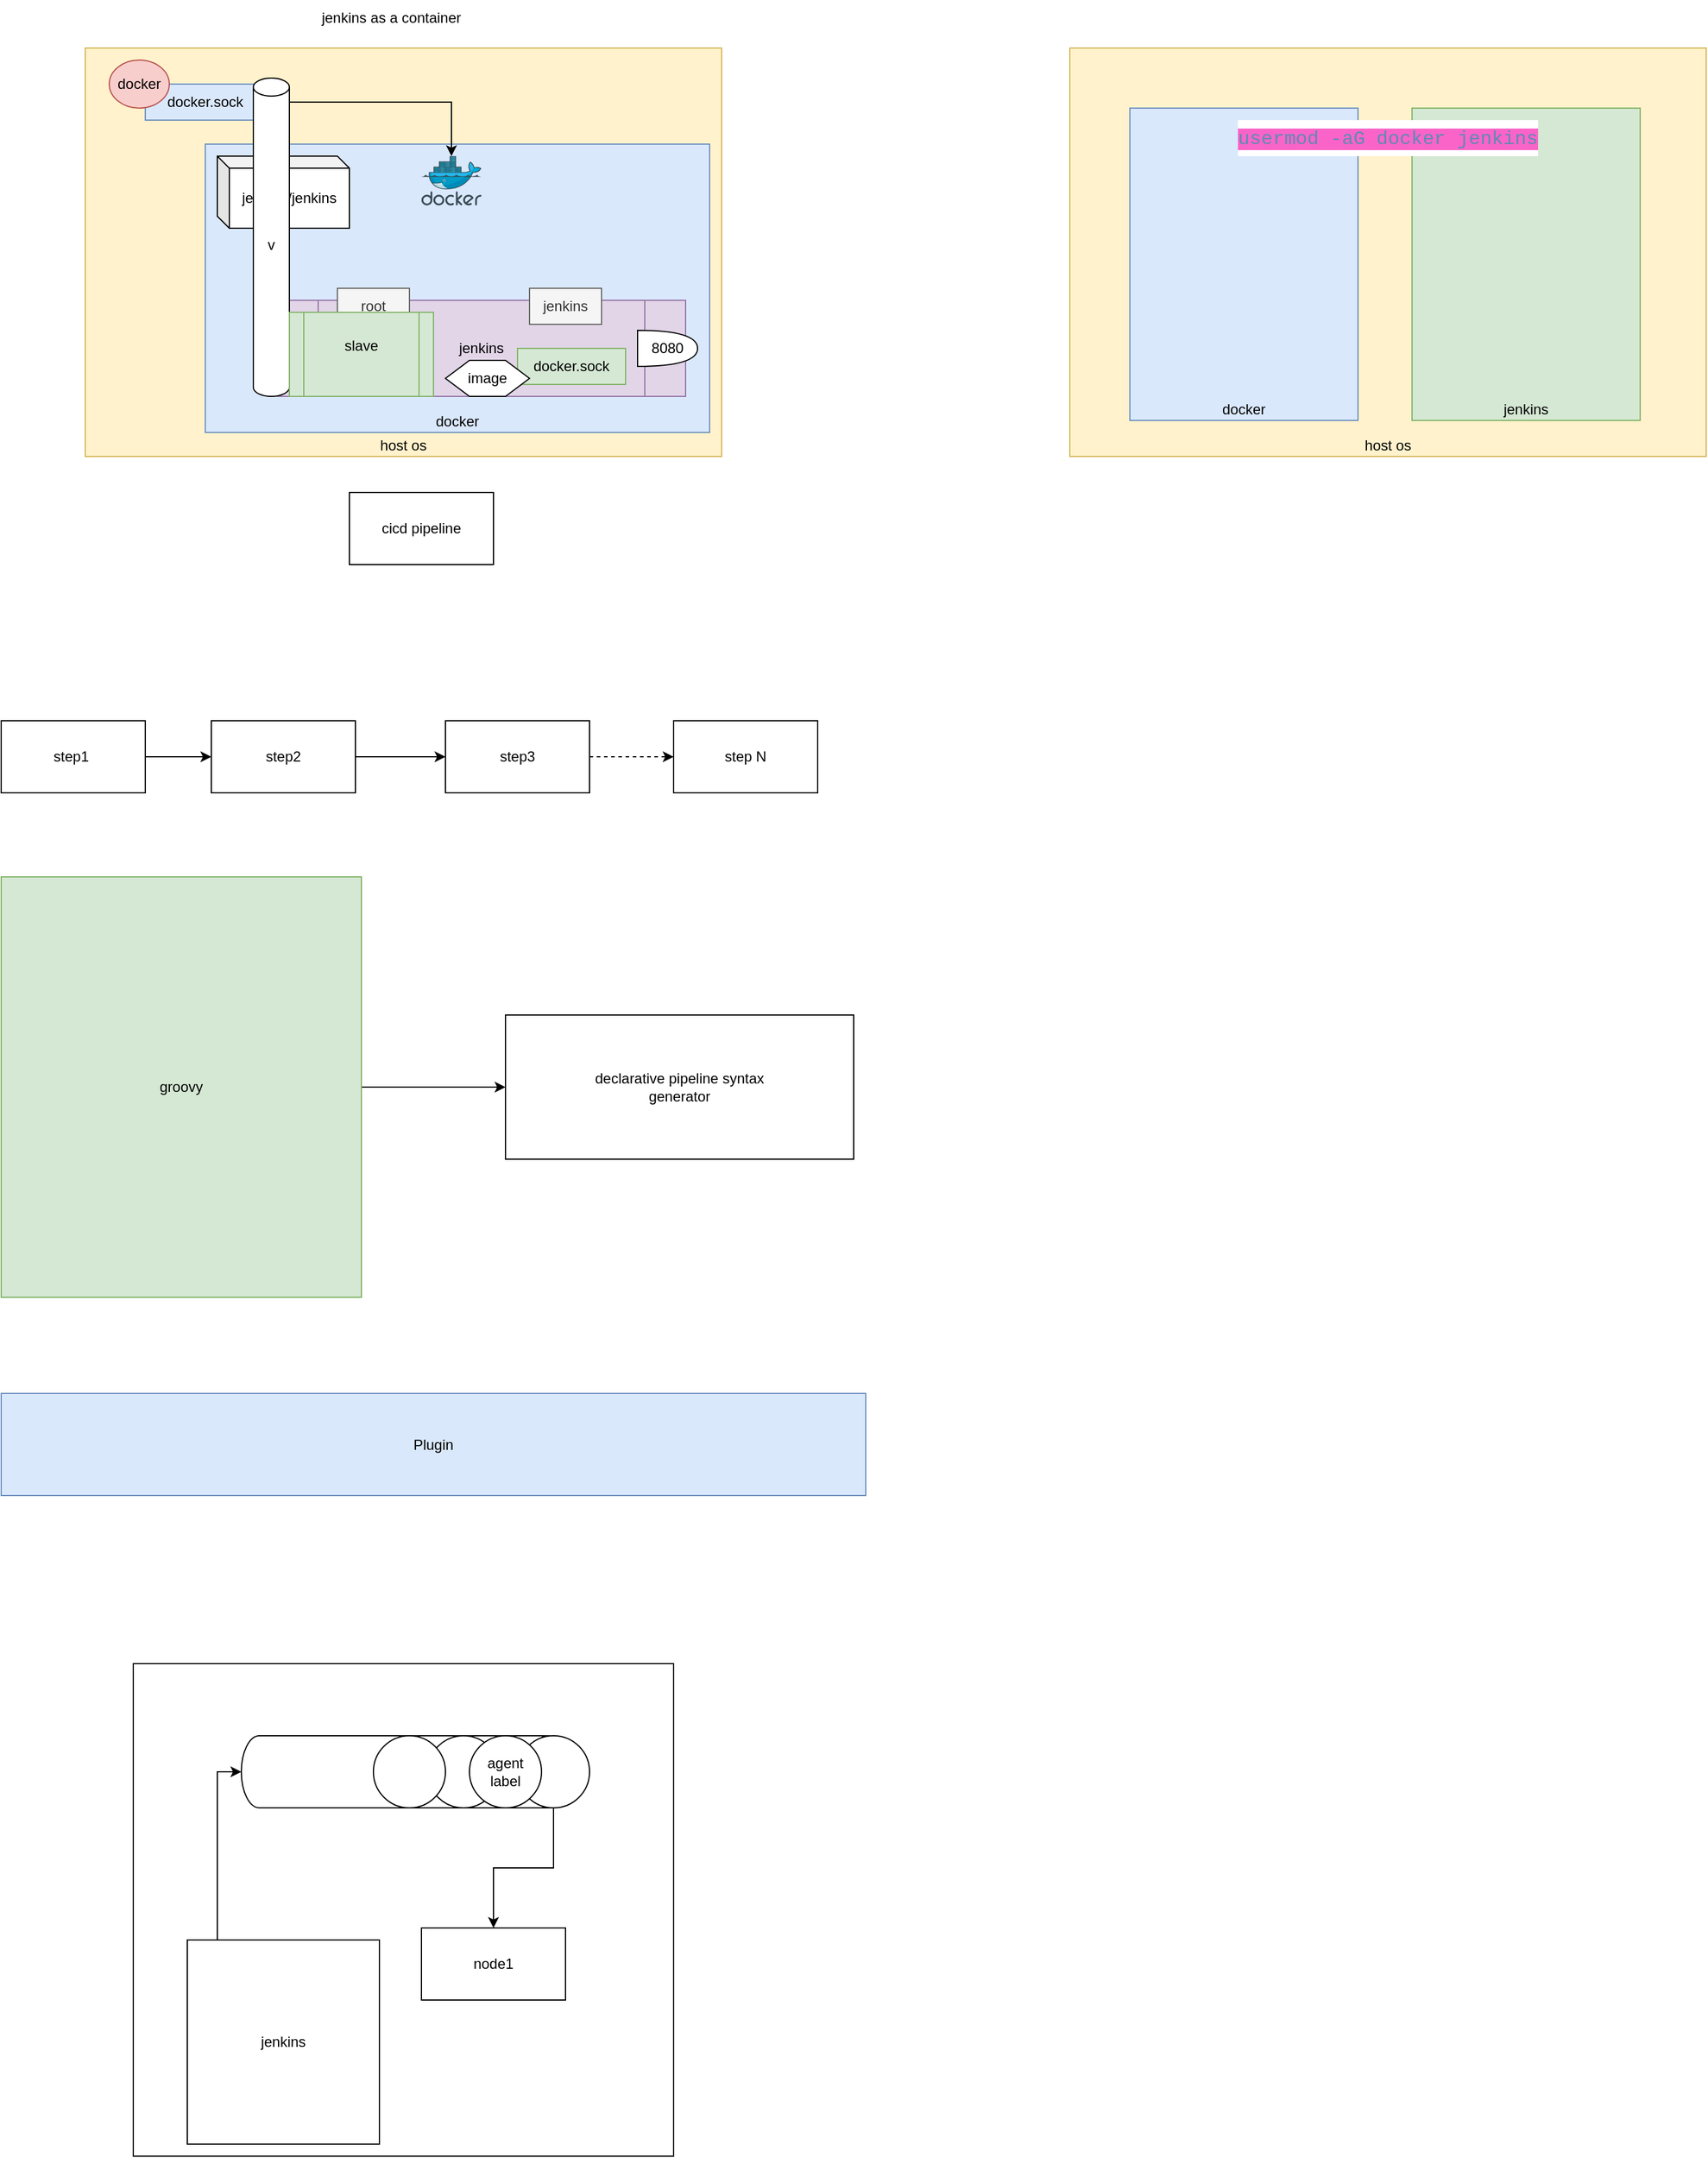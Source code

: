 <mxfile version="24.7.8">
  <diagram name="Page-1" id="oJiQngR6vG6DyTPEAVFM">
    <mxGraphModel dx="4380" dy="3080" grid="1" gridSize="10" guides="1" tooltips="1" connect="1" arrows="1" fold="1" page="1" pageScale="1" pageWidth="850" pageHeight="1100" math="0" shadow="0">
      <root>
        <mxCell id="0" />
        <mxCell id="1" parent="0" />
        <mxCell id="qYYF2DaZi9F1lneVyHWH-2" value="host os" style="rounded=0;whiteSpace=wrap;html=1;fillColor=#fff2cc;strokeColor=#d6b656;align=center;verticalAlign=bottom;" vertex="1" parent="1">
          <mxGeometry x="170" y="70" width="530" height="340" as="geometry" />
        </mxCell>
        <mxCell id="qYYF2DaZi9F1lneVyHWH-3" value="jenkins as a container" style="text;html=1;align=center;verticalAlign=middle;whiteSpace=wrap;rounded=0;" vertex="1" parent="1">
          <mxGeometry x="345" y="30" width="160" height="30" as="geometry" />
        </mxCell>
        <mxCell id="qYYF2DaZi9F1lneVyHWH-4" value="docker" style="rounded=0;whiteSpace=wrap;html=1;fillColor=#dae8fc;strokeColor=#6c8ebf;verticalAlign=bottom;" vertex="1" parent="1">
          <mxGeometry x="270" y="150" width="420" height="240" as="geometry" />
        </mxCell>
        <mxCell id="qYYF2DaZi9F1lneVyHWH-5" value="jenkine/jenkins" style="shape=cube;whiteSpace=wrap;html=1;boundedLbl=1;backgroundOutline=1;darkOpacity=0.05;darkOpacity2=0.1;size=10;" vertex="1" parent="1">
          <mxGeometry x="280" y="160" width="110" height="60" as="geometry" />
        </mxCell>
        <mxCell id="qYYF2DaZi9F1lneVyHWH-7" value="jenkins" style="shape=process;whiteSpace=wrap;html=1;backgroundOutline=1;fillColor=#e1d5e7;strokeColor=#9673a6;" vertex="1" parent="1">
          <mxGeometry x="330" y="280" width="340" height="80" as="geometry" />
        </mxCell>
        <mxCell id="qYYF2DaZi9F1lneVyHWH-8" value="8080" style="shape=or;whiteSpace=wrap;html=1;" vertex="1" parent="1">
          <mxGeometry x="630" y="305" width="50" height="30" as="geometry" />
        </mxCell>
        <mxCell id="qYYF2DaZi9F1lneVyHWH-9" value="" style="image;sketch=0;aspect=fixed;html=1;points=[];align=center;fontSize=12;image=img/lib/mscae/Docker.svg;" vertex="1" parent="1">
          <mxGeometry x="450" y="160" width="50" height="41" as="geometry" />
        </mxCell>
        <mxCell id="qYYF2DaZi9F1lneVyHWH-15" style="edgeStyle=orthogonalEdgeStyle;rounded=0;orthogonalLoop=1;jettySize=auto;html=1;" edge="1" parent="1" source="qYYF2DaZi9F1lneVyHWH-10" target="qYYF2DaZi9F1lneVyHWH-9">
          <mxGeometry relative="1" as="geometry" />
        </mxCell>
        <mxCell id="qYYF2DaZi9F1lneVyHWH-10" value="docker.sock" style="rounded=0;whiteSpace=wrap;html=1;fillColor=#dae8fc;strokeColor=#6c8ebf;" vertex="1" parent="1">
          <mxGeometry x="220" y="100" width="100" height="30" as="geometry" />
        </mxCell>
        <mxCell id="qYYF2DaZi9F1lneVyHWH-11" value="root" style="rounded=0;whiteSpace=wrap;html=1;fillColor=#f5f5f5;fontColor=#333333;strokeColor=#666666;" vertex="1" parent="1">
          <mxGeometry x="380" y="270" width="60" height="30" as="geometry" />
        </mxCell>
        <mxCell id="qYYF2DaZi9F1lneVyHWH-12" value="jenkins" style="rounded=0;whiteSpace=wrap;html=1;fillColor=#f5f5f5;fontColor=#333333;strokeColor=#666666;" vertex="1" parent="1">
          <mxGeometry x="540" y="270" width="60" height="30" as="geometry" />
        </mxCell>
        <mxCell id="qYYF2DaZi9F1lneVyHWH-13" value="docker" style="ellipse;whiteSpace=wrap;html=1;fillColor=#f8cecc;strokeColor=#b85450;" vertex="1" parent="1">
          <mxGeometry x="190" y="80" width="50" height="40" as="geometry" />
        </mxCell>
        <mxCell id="qYYF2DaZi9F1lneVyHWH-14" value="v" style="shape=cylinder3;whiteSpace=wrap;html=1;boundedLbl=1;backgroundOutline=1;size=7.483;" vertex="1" parent="1">
          <mxGeometry x="310" y="95" width="30" height="265" as="geometry" />
        </mxCell>
        <mxCell id="qYYF2DaZi9F1lneVyHWH-17" value="docker.sock" style="rounded=0;whiteSpace=wrap;html=1;fillColor=#d5e8d4;strokeColor=#82b366;" vertex="1" parent="1">
          <mxGeometry x="530" y="320" width="90" height="30" as="geometry" />
        </mxCell>
        <mxCell id="qYYF2DaZi9F1lneVyHWH-18" value="image" style="shape=hexagon;perimeter=hexagonPerimeter2;whiteSpace=wrap;html=1;fixedSize=1;" vertex="1" parent="1">
          <mxGeometry x="470" y="330" width="70" height="30" as="geometry" />
        </mxCell>
        <mxCell id="qYYF2DaZi9F1lneVyHWH-19" value="host os" style="rounded=0;whiteSpace=wrap;html=1;fillColor=#fff2cc;strokeColor=#d6b656;align=center;verticalAlign=bottom;" vertex="1" parent="1">
          <mxGeometry x="990" y="70" width="530" height="340" as="geometry" />
        </mxCell>
        <mxCell id="qYYF2DaZi9F1lneVyHWH-20" value="docker" style="rounded=0;whiteSpace=wrap;html=1;fillColor=#dae8fc;strokeColor=#6c8ebf;verticalAlign=bottom;" vertex="1" parent="1">
          <mxGeometry x="1040" y="120" width="190" height="260" as="geometry" />
        </mxCell>
        <mxCell id="qYYF2DaZi9F1lneVyHWH-21" value="jenkins" style="rounded=0;whiteSpace=wrap;html=1;fillColor=#d5e8d4;strokeColor=#82b366;verticalAlign=bottom;" vertex="1" parent="1">
          <mxGeometry x="1275" y="120" width="190" height="260" as="geometry" />
        </mxCell>
        <mxCell id="qYYF2DaZi9F1lneVyHWH-22" value="&lt;div style=&quot;color: rgb(197, 200, 198); font-family: Menlo, Monaco, &amp;quot;Courier New&amp;quot;, monospace; font-size: 16px; line-height: 24px; white-space: pre;&quot;&gt;&lt;span style=&quot;background-color: rgb(250, 100, 200);&quot;&gt;&lt;span style=&quot;color: rgb(96, 137, 180);&quot;&gt;usermod&lt;/span&gt; &lt;span style=&quot;color: rgb(96, 137, 180);&quot;&gt;-aG&lt;/span&gt; &lt;span style=&quot;color: rgb(96, 137, 180);&quot;&gt;docker&lt;/span&gt; &lt;span style=&quot;color: rgb(96, 137, 180);&quot;&gt;jenkins&lt;/span&gt;&lt;/span&gt;&lt;/div&gt;" style="rounded=0;whiteSpace=wrap;html=1;strokeColor=none;fillColor=default;" vertex="1" parent="1">
          <mxGeometry x="1130" y="130" width="250" height="30" as="geometry" />
        </mxCell>
        <mxCell id="qYYF2DaZi9F1lneVyHWH-23" value="cicd pipeline" style="rounded=0;whiteSpace=wrap;html=1;" vertex="1" parent="1">
          <mxGeometry x="390" y="440" width="120" height="60" as="geometry" />
        </mxCell>
        <mxCell id="qYYF2DaZi9F1lneVyHWH-27" value="" style="edgeStyle=orthogonalEdgeStyle;rounded=0;orthogonalLoop=1;jettySize=auto;html=1;" edge="1" parent="1" source="qYYF2DaZi9F1lneVyHWH-24" target="qYYF2DaZi9F1lneVyHWH-25">
          <mxGeometry relative="1" as="geometry" />
        </mxCell>
        <mxCell id="qYYF2DaZi9F1lneVyHWH-24" value="step1&amp;nbsp;" style="rounded=0;whiteSpace=wrap;html=1;" vertex="1" parent="1">
          <mxGeometry x="100" y="630" width="120" height="60" as="geometry" />
        </mxCell>
        <mxCell id="qYYF2DaZi9F1lneVyHWH-28" value="" style="edgeStyle=orthogonalEdgeStyle;rounded=0;orthogonalLoop=1;jettySize=auto;html=1;" edge="1" parent="1" source="qYYF2DaZi9F1lneVyHWH-25" target="qYYF2DaZi9F1lneVyHWH-26">
          <mxGeometry relative="1" as="geometry" />
        </mxCell>
        <mxCell id="qYYF2DaZi9F1lneVyHWH-25" value="step2" style="rounded=0;whiteSpace=wrap;html=1;" vertex="1" parent="1">
          <mxGeometry x="275" y="630" width="120" height="60" as="geometry" />
        </mxCell>
        <mxCell id="qYYF2DaZi9F1lneVyHWH-30" value="" style="edgeStyle=orthogonalEdgeStyle;rounded=0;orthogonalLoop=1;jettySize=auto;html=1;dashed=1;" edge="1" parent="1" source="qYYF2DaZi9F1lneVyHWH-26" target="qYYF2DaZi9F1lneVyHWH-29">
          <mxGeometry relative="1" as="geometry" />
        </mxCell>
        <mxCell id="qYYF2DaZi9F1lneVyHWH-26" value="step3" style="rounded=0;whiteSpace=wrap;html=1;" vertex="1" parent="1">
          <mxGeometry x="470" y="630" width="120" height="60" as="geometry" />
        </mxCell>
        <mxCell id="qYYF2DaZi9F1lneVyHWH-29" value="step N" style="rounded=0;whiteSpace=wrap;html=1;" vertex="1" parent="1">
          <mxGeometry x="660" y="630" width="120" height="60" as="geometry" />
        </mxCell>
        <mxCell id="qYYF2DaZi9F1lneVyHWH-33" style="edgeStyle=orthogonalEdgeStyle;rounded=0;orthogonalLoop=1;jettySize=auto;html=1;" edge="1" parent="1" source="qYYF2DaZi9F1lneVyHWH-31" target="qYYF2DaZi9F1lneVyHWH-32">
          <mxGeometry relative="1" as="geometry" />
        </mxCell>
        <mxCell id="qYYF2DaZi9F1lneVyHWH-31" value="groovy" style="rounded=0;whiteSpace=wrap;html=1;fillColor=#d5e8d4;strokeColor=#82b366;" vertex="1" parent="1">
          <mxGeometry x="100" y="760" width="300" height="350" as="geometry" />
        </mxCell>
        <mxCell id="qYYF2DaZi9F1lneVyHWH-32" value="declarative pipeline syntax&lt;br&gt;generator" style="rounded=0;whiteSpace=wrap;html=1;" vertex="1" parent="1">
          <mxGeometry x="520" y="875" width="290" height="120" as="geometry" />
        </mxCell>
        <mxCell id="qYYF2DaZi9F1lneVyHWH-34" value="Plugin" style="rounded=0;whiteSpace=wrap;html=1;fillColor=#dae8fc;strokeColor=#6c8ebf;" vertex="1" parent="1">
          <mxGeometry x="100" y="1190" width="720" height="85" as="geometry" />
        </mxCell>
        <mxCell id="qYYF2DaZi9F1lneVyHWH-36" value="slave&lt;div&gt;&lt;br/&gt;&lt;/div&gt;" style="shape=process;whiteSpace=wrap;html=1;backgroundOutline=1;fillColor=#d5e8d4;strokeColor=#82b366;" vertex="1" parent="1">
          <mxGeometry x="340" y="290" width="120" height="70" as="geometry" />
        </mxCell>
        <mxCell id="qYYF2DaZi9F1lneVyHWH-37" value="" style="rounded=0;whiteSpace=wrap;html=1;" vertex="1" parent="1">
          <mxGeometry x="210" y="1415" width="450" height="410" as="geometry" />
        </mxCell>
        <mxCell id="qYYF2DaZi9F1lneVyHWH-39" value="jenkins" style="rounded=0;whiteSpace=wrap;html=1;" vertex="1" parent="1">
          <mxGeometry x="255" y="1645" width="160" height="170" as="geometry" />
        </mxCell>
        <mxCell id="qYYF2DaZi9F1lneVyHWH-41" value="queue" style="shape=cylinder3;whiteSpace=wrap;html=1;boundedLbl=1;backgroundOutline=1;size=15;rotation=90;" vertex="1" parent="1">
          <mxGeometry x="405" y="1370" width="60" height="270" as="geometry" />
        </mxCell>
        <mxCell id="qYYF2DaZi9F1lneVyHWH-49" style="edgeStyle=orthogonalEdgeStyle;rounded=0;orthogonalLoop=1;jettySize=auto;html=1;" edge="1" parent="1" source="qYYF2DaZi9F1lneVyHWH-42" target="qYYF2DaZi9F1lneVyHWH-46">
          <mxGeometry relative="1" as="geometry" />
        </mxCell>
        <mxCell id="qYYF2DaZi9F1lneVyHWH-42" value="" style="ellipse;whiteSpace=wrap;html=1;aspect=fixed;" vertex="1" parent="1">
          <mxGeometry x="530" y="1475" width="60" height="60" as="geometry" />
        </mxCell>
        <mxCell id="qYYF2DaZi9F1lneVyHWH-43" value="" style="ellipse;whiteSpace=wrap;html=1;aspect=fixed;" vertex="1" parent="1">
          <mxGeometry x="455" y="1475" width="60" height="60" as="geometry" />
        </mxCell>
        <mxCell id="qYYF2DaZi9F1lneVyHWH-44" value="agent&lt;br&gt;label" style="ellipse;whiteSpace=wrap;html=1;aspect=fixed;" vertex="1" parent="1">
          <mxGeometry x="490" y="1475" width="60" height="60" as="geometry" />
        </mxCell>
        <mxCell id="qYYF2DaZi9F1lneVyHWH-45" value="" style="ellipse;whiteSpace=wrap;html=1;aspect=fixed;" vertex="1" parent="1">
          <mxGeometry x="410" y="1475" width="60" height="60" as="geometry" />
        </mxCell>
        <mxCell id="qYYF2DaZi9F1lneVyHWH-46" value="node1" style="rounded=0;whiteSpace=wrap;html=1;" vertex="1" parent="1">
          <mxGeometry x="450" y="1635" width="120" height="60" as="geometry" />
        </mxCell>
        <mxCell id="qYYF2DaZi9F1lneVyHWH-48" style="edgeStyle=orthogonalEdgeStyle;rounded=0;orthogonalLoop=1;jettySize=auto;html=1;entryX=0.5;entryY=1;entryDx=0;entryDy=0;entryPerimeter=0;" edge="1" parent="1" source="qYYF2DaZi9F1lneVyHWH-39" target="qYYF2DaZi9F1lneVyHWH-41">
          <mxGeometry relative="1" as="geometry">
            <Array as="points">
              <mxPoint x="280" y="1505" />
            </Array>
          </mxGeometry>
        </mxCell>
      </root>
    </mxGraphModel>
  </diagram>
</mxfile>
